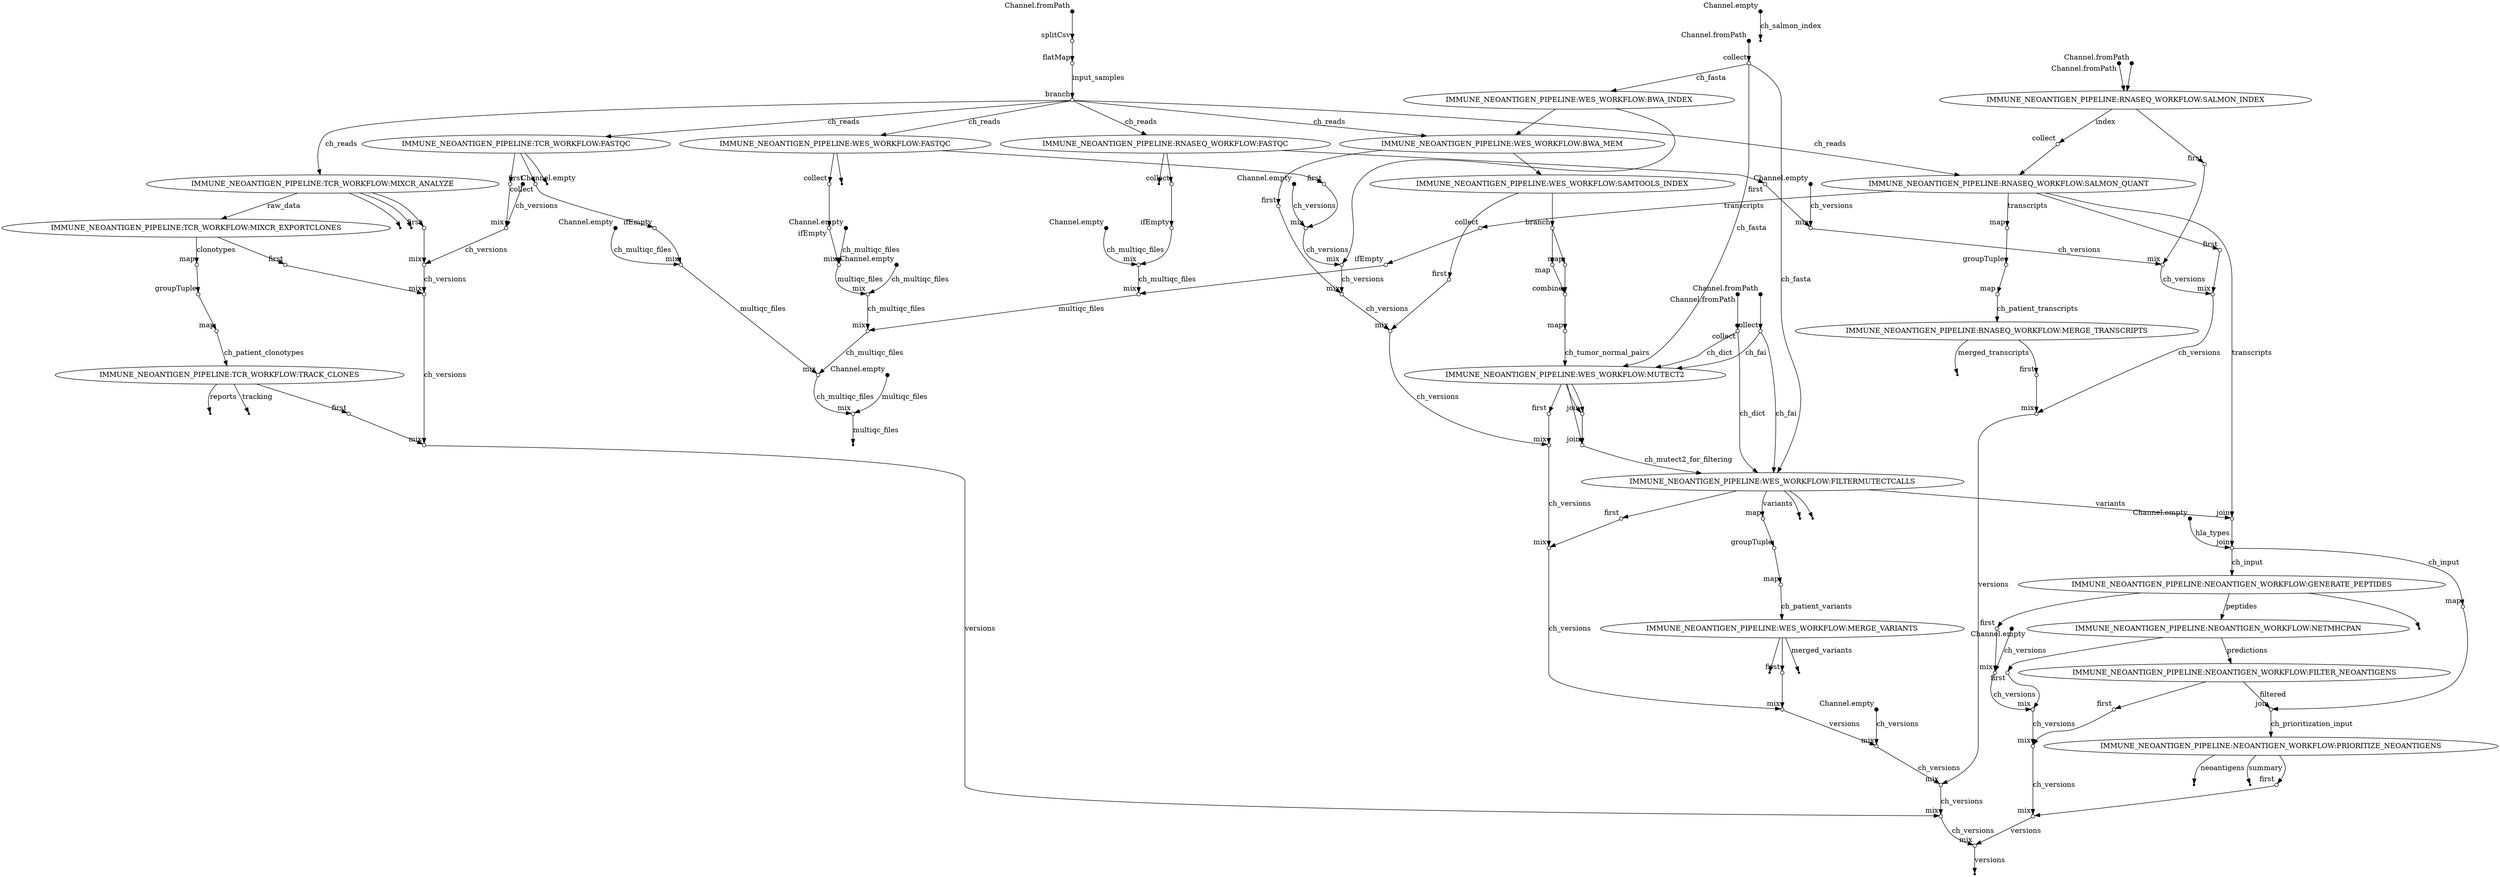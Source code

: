 digraph "pipeline_dag_20250709_225451" {
rankdir=TB;
v0 [shape=point,label="",fixedsize=true,width=0.1,xlabel="Channel.fromPath"];
v1 [shape=circle,label="",fixedsize=true,width=0.1,xlabel="splitCsv"];
v0 -> v1;

v1 [shape=circle,label="",fixedsize=true,width=0.1,xlabel="splitCsv"];
v2 [shape=circle,label="",fixedsize=true,width=0.1,xlabel="flatMap"];
v1 -> v2;

v2 [shape=circle,label="",fixedsize=true,width=0.1,xlabel="flatMap"];
v5 [shape=circle,label="",fixedsize=true,width=0.1,xlabel="branch"];
v2 -> v5 [label="input_samples"];

v3 [shape=point,label="",fixedsize=true,width=0.1,xlabel="Channel.empty"];
v53 [shape=circle,label="",fixedsize=true,width=0.1,xlabel="mix"];
v3 -> v53 [label="ch_versions"];

v4 [shape=point,label="",fixedsize=true,width=0.1,xlabel="Channel.empty"];
v54 [shape=circle,label="",fixedsize=true,width=0.1,xlabel="mix"];
v4 -> v54 [label="ch_multiqc_files"];

v5 [shape=circle,label="",fixedsize=true,width=0.1,xlabel="branch"];
v57 [label="IMMUNE_NEOANTIGEN_PIPELINE:RNASEQ_WORKFLOW:FASTQC"];
v5 -> v57 [label="ch_reads"];

v5 [shape=circle,label="",fixedsize=true,width=0.1,xlabel="branch"];
v14 [label="IMMUNE_NEOANTIGEN_PIPELINE:WES_WORKFLOW:FASTQC"];
v5 -> v14 [label="ch_reads"];

v5 [shape=circle,label="",fixedsize=true,width=0.1,xlabel="branch"];
v89 [label="IMMUNE_NEOANTIGEN_PIPELINE:TCR_WORKFLOW:FASTQC"];
v5 -> v89 [label="ch_reads"];

v6 [shape=point,label="",fixedsize=true,width=0.1,xlabel="Channel.empty"];
v17 [shape=circle,label="",fixedsize=true,width=0.1,xlabel="mix"];
v6 -> v17 [label="ch_versions"];

v7 [shape=point,label="",fixedsize=true,width=0.1,xlabel="Channel.empty"];
v20 [shape=circle,label="",fixedsize=true,width=0.1,xlabel="mix"];
v7 -> v20 [label="ch_multiqc_files"];

v8 [shape=point,label="",fixedsize=true,width=0.1,xlabel="Channel.fromPath"];
v9 [shape=circle,label="",fixedsize=true,width=0.1,xlabel="collect"];
v8 -> v9;

v9 [shape=circle,label="",fixedsize=true,width=0.1,xlabel="collect"];
v21 [label="IMMUNE_NEOANTIGEN_PIPELINE:WES_WORKFLOW:BWA_INDEX"];
v9 -> v21 [label="ch_fasta"];

v10 [shape=point,label="",fixedsize=true,width=0.1,xlabel="Channel.fromPath"];
v11 [shape=circle,label="",fixedsize=true,width=0.1,xlabel="collect"];
v10 -> v11;

v11 [shape=circle,label="",fixedsize=true,width=0.1,xlabel="collect"];
v34 [label="IMMUNE_NEOANTIGEN_PIPELINE:WES_WORKFLOW:MUTECT2"];
v11 -> v34 [label="ch_fai"];

v12 [shape=point,label="",fixedsize=true,width=0.1,xlabel="Channel.fromPath"];
v13 [shape=circle,label="",fixedsize=true,width=0.1,xlabel="collect"];
v12 -> v13;

v13 [shape=circle,label="",fixedsize=true,width=0.1,xlabel="collect"];
v34 [label="IMMUNE_NEOANTIGEN_PIPELINE:WES_WORKFLOW:MUTECT2"];
v13 -> v34 [label="ch_dict"];

v14 [label="IMMUNE_NEOANTIGEN_PIPELINE:WES_WORKFLOW:FASTQC"];
v15 [shape=point];
v14 -> v15;

v14 [label="IMMUNE_NEOANTIGEN_PIPELINE:WES_WORKFLOW:FASTQC"];
v18 [shape=circle,label="",fixedsize=true,width=0.1,xlabel="collect"];
v14 -> v18;

v14 [label="IMMUNE_NEOANTIGEN_PIPELINE:WES_WORKFLOW:FASTQC"];
v16 [shape=circle,label="",fixedsize=true,width=0.1,xlabel="first"];
v14 -> v16;

v16 [shape=circle,label="",fixedsize=true,width=0.1,xlabel="first"];
v17 [shape=circle,label="",fixedsize=true,width=0.1,xlabel="mix"];
v16 -> v17;

v17 [shape=circle,label="",fixedsize=true,width=0.1,xlabel="mix"];
v22 [shape=circle,label="",fixedsize=true,width=0.1,xlabel="mix"];
v17 -> v22 [label="ch_versions"];

v18 [shape=circle,label="",fixedsize=true,width=0.1,xlabel="collect"];
v19 [shape=circle,label="",fixedsize=true,width=0.1,xlabel="ifEmpty"];
v18 -> v19;

v19 [shape=circle,label="",fixedsize=true,width=0.1,xlabel="ifEmpty"];
v20 [shape=circle,label="",fixedsize=true,width=0.1,xlabel="mix"];
v19 -> v20;

v20 [shape=circle,label="",fixedsize=true,width=0.1,xlabel="mix"];
v54 [shape=circle,label="",fixedsize=true,width=0.1,xlabel="mix"];
v20 -> v54 [label="multiqc_files"];

v21 [label="IMMUNE_NEOANTIGEN_PIPELINE:WES_WORKFLOW:BWA_INDEX"];
v23 [label="IMMUNE_NEOANTIGEN_PIPELINE:WES_WORKFLOW:BWA_MEM"];
v21 -> v23;

v21 [label="IMMUNE_NEOANTIGEN_PIPELINE:WES_WORKFLOW:BWA_INDEX"];
v22 [shape=circle,label="",fixedsize=true,width=0.1,xlabel="mix"];
v21 -> v22;

v22 [shape=circle,label="",fixedsize=true,width=0.1,xlabel="mix"];
v25 [shape=circle,label="",fixedsize=true,width=0.1,xlabel="mix"];
v22 -> v25 [label="ch_versions"];

v5 [shape=circle,label="",fixedsize=true,width=0.1,xlabel="branch"];
v23 [label="IMMUNE_NEOANTIGEN_PIPELINE:WES_WORKFLOW:BWA_MEM"];
v5 -> v23 [label="ch_reads"];

v23 [label="IMMUNE_NEOANTIGEN_PIPELINE:WES_WORKFLOW:BWA_MEM"];
v26 [label="IMMUNE_NEOANTIGEN_PIPELINE:WES_WORKFLOW:SAMTOOLS_INDEX"];
v23 -> v26;

v23 [label="IMMUNE_NEOANTIGEN_PIPELINE:WES_WORKFLOW:BWA_MEM"];
v24 [shape=circle,label="",fixedsize=true,width=0.1,xlabel="first"];
v23 -> v24;

v24 [shape=circle,label="",fixedsize=true,width=0.1,xlabel="first"];
v25 [shape=circle,label="",fixedsize=true,width=0.1,xlabel="mix"];
v24 -> v25;

v25 [shape=circle,label="",fixedsize=true,width=0.1,xlabel="mix"];
v28 [shape=circle,label="",fixedsize=true,width=0.1,xlabel="mix"];
v25 -> v28 [label="ch_versions"];

v26 [label="IMMUNE_NEOANTIGEN_PIPELINE:WES_WORKFLOW:SAMTOOLS_INDEX"];
v29 [shape=circle,label="",fixedsize=true,width=0.1,xlabel="branch"];
v26 -> v29;

v26 [label="IMMUNE_NEOANTIGEN_PIPELINE:WES_WORKFLOW:SAMTOOLS_INDEX"];
v27 [shape=circle,label="",fixedsize=true,width=0.1,xlabel="first"];
v26 -> v27;

v27 [shape=circle,label="",fixedsize=true,width=0.1,xlabel="first"];
v28 [shape=circle,label="",fixedsize=true,width=0.1,xlabel="mix"];
v27 -> v28;

v28 [shape=circle,label="",fixedsize=true,width=0.1,xlabel="mix"];
v36 [shape=circle,label="",fixedsize=true,width=0.1,xlabel="mix"];
v28 -> v36 [label="ch_versions"];

v29 [shape=circle,label="",fixedsize=true,width=0.1,xlabel="branch"];
v30 [shape=circle,label="",fixedsize=true,width=0.1,xlabel="map"];
v29 -> v30;

v29 [shape=circle,label="",fixedsize=true,width=0.1,xlabel="branch"];
v31 [shape=circle,label="",fixedsize=true,width=0.1,xlabel="map"];
v29 -> v31;

v30 [shape=circle,label="",fixedsize=true,width=0.1,xlabel="map"];
v32 [shape=circle,label="",fixedsize=true,width=0.1,xlabel="combine"];
v30 -> v32;

v31 [shape=circle,label="",fixedsize=true,width=0.1,xlabel="map"];
v32 [shape=circle,label="",fixedsize=true,width=0.1,xlabel="combine"];
v31 -> v32;

v32 [shape=circle,label="",fixedsize=true,width=0.1,xlabel="combine"];
v33 [shape=circle,label="",fixedsize=true,width=0.1,xlabel="map"];
v32 -> v33;

v33 [shape=circle,label="",fixedsize=true,width=0.1,xlabel="map"];
v34 [label="IMMUNE_NEOANTIGEN_PIPELINE:WES_WORKFLOW:MUTECT2"];
v33 -> v34 [label="ch_tumor_normal_pairs"];

v9 [shape=circle,label="",fixedsize=true,width=0.1,xlabel="collect"];
v34 [label="IMMUNE_NEOANTIGEN_PIPELINE:WES_WORKFLOW:MUTECT2"];
v9 -> v34 [label="ch_fasta"];

v34 [label="IMMUNE_NEOANTIGEN_PIPELINE:WES_WORKFLOW:MUTECT2"];
v37 [shape=circle,label="",fixedsize=true,width=0.1,xlabel="join"];
v34 -> v37;

v34 [label="IMMUNE_NEOANTIGEN_PIPELINE:WES_WORKFLOW:MUTECT2"];
v37 [shape=circle,label="",fixedsize=true,width=0.1,xlabel="join"];
v34 -> v37;

v34 [label="IMMUNE_NEOANTIGEN_PIPELINE:WES_WORKFLOW:MUTECT2"];
v38 [shape=circle,label="",fixedsize=true,width=0.1,xlabel="join"];
v34 -> v38;

v34 [label="IMMUNE_NEOANTIGEN_PIPELINE:WES_WORKFLOW:MUTECT2"];
v35 [shape=circle,label="",fixedsize=true,width=0.1,xlabel="first"];
v34 -> v35;

v35 [shape=circle,label="",fixedsize=true,width=0.1,xlabel="first"];
v36 [shape=circle,label="",fixedsize=true,width=0.1,xlabel="mix"];
v35 -> v36;

v36 [shape=circle,label="",fixedsize=true,width=0.1,xlabel="mix"];
v43 [shape=circle,label="",fixedsize=true,width=0.1,xlabel="mix"];
v36 -> v43 [label="ch_versions"];

v37 [shape=circle,label="",fixedsize=true,width=0.1,xlabel="join"];
v38 [shape=circle,label="",fixedsize=true,width=0.1,xlabel="join"];
v37 -> v38;

v38 [shape=circle,label="",fixedsize=true,width=0.1,xlabel="join"];
v39 [label="IMMUNE_NEOANTIGEN_PIPELINE:WES_WORKFLOW:FILTERMUTECTCALLS"];
v38 -> v39 [label="ch_mutect2_for_filtering"];

v9 [shape=circle,label="",fixedsize=true,width=0.1,xlabel="collect"];
v39 [label="IMMUNE_NEOANTIGEN_PIPELINE:WES_WORKFLOW:FILTERMUTECTCALLS"];
v9 -> v39 [label="ch_fasta"];

v11 [shape=circle,label="",fixedsize=true,width=0.1,xlabel="collect"];
v39 [label="IMMUNE_NEOANTIGEN_PIPELINE:WES_WORKFLOW:FILTERMUTECTCALLS"];
v11 -> v39 [label="ch_fai"];

v13 [shape=circle,label="",fixedsize=true,width=0.1,xlabel="collect"];
v39 [label="IMMUNE_NEOANTIGEN_PIPELINE:WES_WORKFLOW:FILTERMUTECTCALLS"];
v13 -> v39 [label="ch_dict"];

v39 [label="IMMUNE_NEOANTIGEN_PIPELINE:WES_WORKFLOW:FILTERMUTECTCALLS"];
v45 [shape=circle,label="",fixedsize=true,width=0.1,xlabel="map"];
v39 -> v45 [label="variants"];

v39 [label="IMMUNE_NEOANTIGEN_PIPELINE:WES_WORKFLOW:FILTERMUTECTCALLS"];
v41 [shape=point];
v39 -> v41;

v39 [label="IMMUNE_NEOANTIGEN_PIPELINE:WES_WORKFLOW:FILTERMUTECTCALLS"];
v40 [shape=point];
v39 -> v40;

v39 [label="IMMUNE_NEOANTIGEN_PIPELINE:WES_WORKFLOW:FILTERMUTECTCALLS"];
v42 [shape=circle,label="",fixedsize=true,width=0.1,xlabel="first"];
v39 -> v42;

v42 [shape=circle,label="",fixedsize=true,width=0.1,xlabel="first"];
v43 [shape=circle,label="",fixedsize=true,width=0.1,xlabel="mix"];
v42 -> v43;

v43 [shape=circle,label="",fixedsize=true,width=0.1,xlabel="mix"];
v52 [shape=circle,label="",fixedsize=true,width=0.1,xlabel="mix"];
v43 -> v52 [label="ch_versions"];

v44 [shape=point,label="",fixedsize=true,width=0.1,xlabel="Channel.empty"];
v115 [shape=circle,label="",fixedsize=true,width=0.1,xlabel="join"];
v44 -> v115 [label="hla_types"];

v45 [shape=circle,label="",fixedsize=true,width=0.1,xlabel="map"];
v46 [shape=circle,label="",fixedsize=true,width=0.1,xlabel="groupTuple"];
v45 -> v46;

v46 [shape=circle,label="",fixedsize=true,width=0.1,xlabel="groupTuple"];
v47 [shape=circle,label="",fixedsize=true,width=0.1,xlabel="map"];
v46 -> v47;

v47 [shape=circle,label="",fixedsize=true,width=0.1,xlabel="map"];
v48 [label="IMMUNE_NEOANTIGEN_PIPELINE:WES_WORKFLOW:MERGE_VARIANTS"];
v47 -> v48 [label="ch_patient_variants"];

v48 [label="IMMUNE_NEOANTIGEN_PIPELINE:WES_WORKFLOW:MERGE_VARIANTS"];
v50 [shape=point];
v48 -> v50 [label="merged_variants"];

v48 [label="IMMUNE_NEOANTIGEN_PIPELINE:WES_WORKFLOW:MERGE_VARIANTS"];
v49 [shape=point];
v48 -> v49;

v48 [label="IMMUNE_NEOANTIGEN_PIPELINE:WES_WORKFLOW:MERGE_VARIANTS"];
v51 [shape=circle,label="",fixedsize=true,width=0.1,xlabel="first"];
v48 -> v51;

v51 [shape=circle,label="",fixedsize=true,width=0.1,xlabel="first"];
v52 [shape=circle,label="",fixedsize=true,width=0.1,xlabel="mix"];
v51 -> v52;

v52 [shape=circle,label="",fixedsize=true,width=0.1,xlabel="mix"];
v53 [shape=circle,label="",fixedsize=true,width=0.1,xlabel="mix"];
v52 -> v53 [label="versions"];

v53 [shape=circle,label="",fixedsize=true,width=0.1,xlabel="mix"];
v85 [shape=circle,label="",fixedsize=true,width=0.1,xlabel="mix"];
v53 -> v85 [label="ch_versions"];

v54 [shape=circle,label="",fixedsize=true,width=0.1,xlabel="mix"];
v86 [shape=circle,label="",fixedsize=true,width=0.1,xlabel="mix"];
v54 -> v86 [label="ch_multiqc_files"];

v55 [shape=point,label="",fixedsize=true,width=0.1,xlabel="Channel.empty"];
v60 [shape=circle,label="",fixedsize=true,width=0.1,xlabel="mix"];
v55 -> v60 [label="ch_versions"];

v56 [shape=point,label="",fixedsize=true,width=0.1,xlabel="Channel.empty"];
v63 [shape=circle,label="",fixedsize=true,width=0.1,xlabel="mix"];
v56 -> v63 [label="ch_multiqc_files"];

v57 [label="IMMUNE_NEOANTIGEN_PIPELINE:RNASEQ_WORKFLOW:FASTQC"];
v58 [shape=point];
v57 -> v58;

v57 [label="IMMUNE_NEOANTIGEN_PIPELINE:RNASEQ_WORKFLOW:FASTQC"];
v61 [shape=circle,label="",fixedsize=true,width=0.1,xlabel="collect"];
v57 -> v61;

v57 [label="IMMUNE_NEOANTIGEN_PIPELINE:RNASEQ_WORKFLOW:FASTQC"];
v59 [shape=circle,label="",fixedsize=true,width=0.1,xlabel="first"];
v57 -> v59;

v59 [shape=circle,label="",fixedsize=true,width=0.1,xlabel="first"];
v60 [shape=circle,label="",fixedsize=true,width=0.1,xlabel="mix"];
v59 -> v60;

v60 [shape=circle,label="",fixedsize=true,width=0.1,xlabel="mix"];
v70 [shape=circle,label="",fixedsize=true,width=0.1,xlabel="mix"];
v60 -> v70 [label="ch_versions"];

v61 [shape=circle,label="",fixedsize=true,width=0.1,xlabel="collect"];
v62 [shape=circle,label="",fixedsize=true,width=0.1,xlabel="ifEmpty"];
v61 -> v62;

v62 [shape=circle,label="",fixedsize=true,width=0.1,xlabel="ifEmpty"];
v63 [shape=circle,label="",fixedsize=true,width=0.1,xlabel="mix"];
v62 -> v63;

v63 [shape=circle,label="",fixedsize=true,width=0.1,xlabel="mix"];
v77 [shape=circle,label="",fixedsize=true,width=0.1,xlabel="mix"];
v63 -> v77 [label="ch_multiqc_files"];

v64 [shape=point,label="",fixedsize=true,width=0.1,xlabel="Channel.empty"];
v65 [shape=point];
v64 -> v65 [label="ch_salmon_index"];

v66 [shape=point,label="",fixedsize=true,width=0.1,xlabel="Channel.fromPath"];
v68 [label="IMMUNE_NEOANTIGEN_PIPELINE:RNASEQ_WORKFLOW:SALMON_INDEX"];
v66 -> v68;

v67 [shape=point,label="",fixedsize=true,width=0.1,xlabel="Channel.fromPath"];
v68 [label="IMMUNE_NEOANTIGEN_PIPELINE:RNASEQ_WORKFLOW:SALMON_INDEX"];
v67 -> v68;

v68 [label="IMMUNE_NEOANTIGEN_PIPELINE:RNASEQ_WORKFLOW:SALMON_INDEX"];
v71 [shape=circle,label="",fixedsize=true,width=0.1,xlabel="collect"];
v68 -> v71 [label="index"];

v68 [label="IMMUNE_NEOANTIGEN_PIPELINE:RNASEQ_WORKFLOW:SALMON_INDEX"];
v69 [shape=circle,label="",fixedsize=true,width=0.1,xlabel="first"];
v68 -> v69;

v69 [shape=circle,label="",fixedsize=true,width=0.1,xlabel="first"];
v70 [shape=circle,label="",fixedsize=true,width=0.1,xlabel="mix"];
v69 -> v70;

v70 [shape=circle,label="",fixedsize=true,width=0.1,xlabel="mix"];
v74 [shape=circle,label="",fixedsize=true,width=0.1,xlabel="mix"];
v70 -> v74 [label="ch_versions"];

v71 [shape=circle,label="",fixedsize=true,width=0.1,xlabel="collect"];
v72 [label="IMMUNE_NEOANTIGEN_PIPELINE:RNASEQ_WORKFLOW:SALMON_QUANT"];
v71 -> v72;

v5 [shape=circle,label="",fixedsize=true,width=0.1,xlabel="branch"];
v72 [label="IMMUNE_NEOANTIGEN_PIPELINE:RNASEQ_WORKFLOW:SALMON_QUANT"];
v5 -> v72 [label="ch_reads"];

v72 [label="IMMUNE_NEOANTIGEN_PIPELINE:RNASEQ_WORKFLOW:SALMON_QUANT"];
v75 [shape=circle,label="",fixedsize=true,width=0.1,xlabel="collect"];
v72 -> v75 [label="transcripts"];

v72 [label="IMMUNE_NEOANTIGEN_PIPELINE:RNASEQ_WORKFLOW:SALMON_QUANT"];
v73 [shape=circle,label="",fixedsize=true,width=0.1,xlabel="first"];
v72 -> v73;

v73 [shape=circle,label="",fixedsize=true,width=0.1,xlabel="first"];
v74 [shape=circle,label="",fixedsize=true,width=0.1,xlabel="mix"];
v73 -> v74;

v74 [shape=circle,label="",fixedsize=true,width=0.1,xlabel="mix"];
v84 [shape=circle,label="",fixedsize=true,width=0.1,xlabel="mix"];
v74 -> v84 [label="ch_versions"];

v75 [shape=circle,label="",fixedsize=true,width=0.1,xlabel="collect"];
v76 [shape=circle,label="",fixedsize=true,width=0.1,xlabel="ifEmpty"];
v75 -> v76;

v76 [shape=circle,label="",fixedsize=true,width=0.1,xlabel="ifEmpty"];
v77 [shape=circle,label="",fixedsize=true,width=0.1,xlabel="mix"];
v76 -> v77;

v77 [shape=circle,label="",fixedsize=true,width=0.1,xlabel="mix"];
v86 [shape=circle,label="",fixedsize=true,width=0.1,xlabel="mix"];
v77 -> v86 [label="multiqc_files"];

v72 [label="IMMUNE_NEOANTIGEN_PIPELINE:RNASEQ_WORKFLOW:SALMON_QUANT"];
v78 [shape=circle,label="",fixedsize=true,width=0.1,xlabel="map"];
v72 -> v78 [label="transcripts"];

v78 [shape=circle,label="",fixedsize=true,width=0.1,xlabel="map"];
v79 [shape=circle,label="",fixedsize=true,width=0.1,xlabel="groupTuple"];
v78 -> v79;

v79 [shape=circle,label="",fixedsize=true,width=0.1,xlabel="groupTuple"];
v80 [shape=circle,label="",fixedsize=true,width=0.1,xlabel="map"];
v79 -> v80;

v80 [shape=circle,label="",fixedsize=true,width=0.1,xlabel="map"];
v81 [label="IMMUNE_NEOANTIGEN_PIPELINE:RNASEQ_WORKFLOW:MERGE_TRANSCRIPTS"];
v80 -> v81 [label="ch_patient_transcripts"];

v81 [label="IMMUNE_NEOANTIGEN_PIPELINE:RNASEQ_WORKFLOW:MERGE_TRANSCRIPTS"];
v82 [shape=point];
v81 -> v82 [label="merged_transcripts"];

v81 [label="IMMUNE_NEOANTIGEN_PIPELINE:RNASEQ_WORKFLOW:MERGE_TRANSCRIPTS"];
v83 [shape=circle,label="",fixedsize=true,width=0.1,xlabel="first"];
v81 -> v83;

v83 [shape=circle,label="",fixedsize=true,width=0.1,xlabel="first"];
v84 [shape=circle,label="",fixedsize=true,width=0.1,xlabel="mix"];
v83 -> v84;

v84 [shape=circle,label="",fixedsize=true,width=0.1,xlabel="mix"];
v85 [shape=circle,label="",fixedsize=true,width=0.1,xlabel="mix"];
v84 -> v85 [label="versions"];

v85 [shape=circle,label="",fixedsize=true,width=0.1,xlabel="mix"];
v112 [shape=circle,label="",fixedsize=true,width=0.1,xlabel="mix"];
v85 -> v112 [label="ch_versions"];

v86 [shape=circle,label="",fixedsize=true,width=0.1,xlabel="mix"];
v113 [shape=circle,label="",fixedsize=true,width=0.1,xlabel="mix"];
v86 -> v113 [label="ch_multiqc_files"];

v87 [shape=point,label="",fixedsize=true,width=0.1,xlabel="Channel.empty"];
v92 [shape=circle,label="",fixedsize=true,width=0.1,xlabel="mix"];
v87 -> v92 [label="ch_versions"];

v88 [shape=point,label="",fixedsize=true,width=0.1,xlabel="Channel.empty"];
v95 [shape=circle,label="",fixedsize=true,width=0.1,xlabel="mix"];
v88 -> v95 [label="ch_multiqc_files"];

v89 [label="IMMUNE_NEOANTIGEN_PIPELINE:TCR_WORKFLOW:FASTQC"];
v90 [shape=point];
v89 -> v90;

v89 [label="IMMUNE_NEOANTIGEN_PIPELINE:TCR_WORKFLOW:FASTQC"];
v93 [shape=circle,label="",fixedsize=true,width=0.1,xlabel="collect"];
v89 -> v93;

v89 [label="IMMUNE_NEOANTIGEN_PIPELINE:TCR_WORKFLOW:FASTQC"];
v91 [shape=circle,label="",fixedsize=true,width=0.1,xlabel="first"];
v89 -> v91;

v91 [shape=circle,label="",fixedsize=true,width=0.1,xlabel="first"];
v92 [shape=circle,label="",fixedsize=true,width=0.1,xlabel="mix"];
v91 -> v92;

v92 [shape=circle,label="",fixedsize=true,width=0.1,xlabel="mix"];
v100 [shape=circle,label="",fixedsize=true,width=0.1,xlabel="mix"];
v92 -> v100 [label="ch_versions"];

v93 [shape=circle,label="",fixedsize=true,width=0.1,xlabel="collect"];
v94 [shape=circle,label="",fixedsize=true,width=0.1,xlabel="ifEmpty"];
v93 -> v94;

v94 [shape=circle,label="",fixedsize=true,width=0.1,xlabel="ifEmpty"];
v95 [shape=circle,label="",fixedsize=true,width=0.1,xlabel="mix"];
v94 -> v95;

v95 [shape=circle,label="",fixedsize=true,width=0.1,xlabel="mix"];
v113 [shape=circle,label="",fixedsize=true,width=0.1,xlabel="mix"];
v95 -> v113 [label="multiqc_files"];

v5 [shape=circle,label="",fixedsize=true,width=0.1,xlabel="branch"];
v96 [label="IMMUNE_NEOANTIGEN_PIPELINE:TCR_WORKFLOW:MIXCR_ANALYZE"];
v5 -> v96 [label="ch_reads"];

v96 [label="IMMUNE_NEOANTIGEN_PIPELINE:TCR_WORKFLOW:MIXCR_ANALYZE"];
v101 [label="IMMUNE_NEOANTIGEN_PIPELINE:TCR_WORKFLOW:MIXCR_EXPORTCLONES"];
v96 -> v101 [label="raw_data"];

v96 [label="IMMUNE_NEOANTIGEN_PIPELINE:TCR_WORKFLOW:MIXCR_ANALYZE"];
v98 [shape=point];
v96 -> v98;

v96 [label="IMMUNE_NEOANTIGEN_PIPELINE:TCR_WORKFLOW:MIXCR_ANALYZE"];
v97 [shape=point];
v96 -> v97;

v96 [label="IMMUNE_NEOANTIGEN_PIPELINE:TCR_WORKFLOW:MIXCR_ANALYZE"];
v99 [shape=circle,label="",fixedsize=true,width=0.1,xlabel="first"];
v96 -> v99;

v99 [shape=circle,label="",fixedsize=true,width=0.1,xlabel="first"];
v100 [shape=circle,label="",fixedsize=true,width=0.1,xlabel="mix"];
v99 -> v100;

v100 [shape=circle,label="",fixedsize=true,width=0.1,xlabel="mix"];
v103 [shape=circle,label="",fixedsize=true,width=0.1,xlabel="mix"];
v100 -> v103 [label="ch_versions"];

v101 [label="IMMUNE_NEOANTIGEN_PIPELINE:TCR_WORKFLOW:MIXCR_EXPORTCLONES"];
v104 [shape=circle,label="",fixedsize=true,width=0.1,xlabel="map"];
v101 -> v104 [label="clonotypes"];

v101 [label="IMMUNE_NEOANTIGEN_PIPELINE:TCR_WORKFLOW:MIXCR_EXPORTCLONES"];
v102 [shape=circle,label="",fixedsize=true,width=0.1,xlabel="first"];
v101 -> v102;

v102 [shape=circle,label="",fixedsize=true,width=0.1,xlabel="first"];
v103 [shape=circle,label="",fixedsize=true,width=0.1,xlabel="mix"];
v102 -> v103;

v103 [shape=circle,label="",fixedsize=true,width=0.1,xlabel="mix"];
v111 [shape=circle,label="",fixedsize=true,width=0.1,xlabel="mix"];
v103 -> v111 [label="ch_versions"];

v104 [shape=circle,label="",fixedsize=true,width=0.1,xlabel="map"];
v105 [shape=circle,label="",fixedsize=true,width=0.1,xlabel="groupTuple"];
v104 -> v105;

v105 [shape=circle,label="",fixedsize=true,width=0.1,xlabel="groupTuple"];
v106 [shape=circle,label="",fixedsize=true,width=0.1,xlabel="map"];
v105 -> v106;

v106 [shape=circle,label="",fixedsize=true,width=0.1,xlabel="map"];
v107 [label="IMMUNE_NEOANTIGEN_PIPELINE:TCR_WORKFLOW:TRACK_CLONES"];
v106 -> v107 [label="ch_patient_clonotypes"];

v107 [label="IMMUNE_NEOANTIGEN_PIPELINE:TCR_WORKFLOW:TRACK_CLONES"];
v109 [shape=point];
v107 -> v109 [label="tracking"];

v107 [label="IMMUNE_NEOANTIGEN_PIPELINE:TCR_WORKFLOW:TRACK_CLONES"];
v108 [shape=point];
v107 -> v108 [label="reports"];

v107 [label="IMMUNE_NEOANTIGEN_PIPELINE:TCR_WORKFLOW:TRACK_CLONES"];
v110 [shape=circle,label="",fixedsize=true,width=0.1,xlabel="first"];
v107 -> v110;

v110 [shape=circle,label="",fixedsize=true,width=0.1,xlabel="first"];
v111 [shape=circle,label="",fixedsize=true,width=0.1,xlabel="mix"];
v110 -> v111;

v111 [shape=circle,label="",fixedsize=true,width=0.1,xlabel="mix"];
v112 [shape=circle,label="",fixedsize=true,width=0.1,xlabel="mix"];
v111 -> v112 [label="versions"];

v112 [shape=circle,label="",fixedsize=true,width=0.1,xlabel="mix"];
v135 [shape=circle,label="",fixedsize=true,width=0.1,xlabel="mix"];
v112 -> v135 [label="ch_versions"];

v113 [shape=circle,label="",fixedsize=true,width=0.1,xlabel="mix"];
v137 [shape=circle,label="",fixedsize=true,width=0.1,xlabel="mix"];
v113 -> v137 [label="ch_multiqc_files"];

v39 [label="IMMUNE_NEOANTIGEN_PIPELINE:WES_WORKFLOW:FILTERMUTECTCALLS"];
v114 [shape=circle,label="",fixedsize=true,width=0.1,xlabel="join"];
v39 -> v114 [label="variants"];

v72 [label="IMMUNE_NEOANTIGEN_PIPELINE:RNASEQ_WORKFLOW:SALMON_QUANT"];
v114 [shape=circle,label="",fixedsize=true,width=0.1,xlabel="join"];
v72 -> v114 [label="transcripts"];

v114 [shape=circle,label="",fixedsize=true,width=0.1,xlabel="join"];
v115 [shape=circle,label="",fixedsize=true,width=0.1,xlabel="join"];
v114 -> v115;

v115 [shape=circle,label="",fixedsize=true,width=0.1,xlabel="join"];
v118 [label="IMMUNE_NEOANTIGEN_PIPELINE:NEOANTIGEN_WORKFLOW:GENERATE_PEPTIDES"];
v115 -> v118 [label="ch_input"];

v116 [shape=point,label="",fixedsize=true,width=0.1,xlabel="Channel.empty"];
v121 [shape=circle,label="",fixedsize=true,width=0.1,xlabel="mix"];
v116 -> v121 [label="ch_versions"];

v117 [shape=point,label="",fixedsize=true,width=0.1,xlabel="Channel.empty"];
v137 [shape=circle,label="",fixedsize=true,width=0.1,xlabel="mix"];
v117 -> v137 [label="multiqc_files"];

v118 [label="IMMUNE_NEOANTIGEN_PIPELINE:NEOANTIGEN_WORKFLOW:GENERATE_PEPTIDES"];
v122 [label="IMMUNE_NEOANTIGEN_PIPELINE:NEOANTIGEN_WORKFLOW:NETMHCPAN"];
v118 -> v122 [label="peptides"];

v118 [label="IMMUNE_NEOANTIGEN_PIPELINE:NEOANTIGEN_WORKFLOW:GENERATE_PEPTIDES"];
v119 [shape=point];
v118 -> v119;

v118 [label="IMMUNE_NEOANTIGEN_PIPELINE:NEOANTIGEN_WORKFLOW:GENERATE_PEPTIDES"];
v120 [shape=circle,label="",fixedsize=true,width=0.1,xlabel="first"];
v118 -> v120;

v120 [shape=circle,label="",fixedsize=true,width=0.1,xlabel="first"];
v121 [shape=circle,label="",fixedsize=true,width=0.1,xlabel="mix"];
v120 -> v121;

v121 [shape=circle,label="",fixedsize=true,width=0.1,xlabel="mix"];
v124 [shape=circle,label="",fixedsize=true,width=0.1,xlabel="mix"];
v121 -> v124 [label="ch_versions"];

v122 [label="IMMUNE_NEOANTIGEN_PIPELINE:NEOANTIGEN_WORKFLOW:NETMHCPAN"];
v125 [label="IMMUNE_NEOANTIGEN_PIPELINE:NEOANTIGEN_WORKFLOW:FILTER_NEOANTIGENS"];
v122 -> v125 [label="predictions"];

v122 [label="IMMUNE_NEOANTIGEN_PIPELINE:NEOANTIGEN_WORKFLOW:NETMHCPAN"];
v123 [shape=circle,label="",fixedsize=true,width=0.1,xlabel="first"];
v122 -> v123;

v123 [shape=circle,label="",fixedsize=true,width=0.1,xlabel="first"];
v124 [shape=circle,label="",fixedsize=true,width=0.1,xlabel="mix"];
v123 -> v124;

v124 [shape=circle,label="",fixedsize=true,width=0.1,xlabel="mix"];
v127 [shape=circle,label="",fixedsize=true,width=0.1,xlabel="mix"];
v124 -> v127 [label="ch_versions"];

v125 [label="IMMUNE_NEOANTIGEN_PIPELINE:NEOANTIGEN_WORKFLOW:FILTER_NEOANTIGENS"];
v129 [shape=circle,label="",fixedsize=true,width=0.1,xlabel="join"];
v125 -> v129 [label="filtered"];

v125 [label="IMMUNE_NEOANTIGEN_PIPELINE:NEOANTIGEN_WORKFLOW:FILTER_NEOANTIGENS"];
v126 [shape=circle,label="",fixedsize=true,width=0.1,xlabel="first"];
v125 -> v126;

v126 [shape=circle,label="",fixedsize=true,width=0.1,xlabel="first"];
v127 [shape=circle,label="",fixedsize=true,width=0.1,xlabel="mix"];
v126 -> v127;

v127 [shape=circle,label="",fixedsize=true,width=0.1,xlabel="mix"];
v134 [shape=circle,label="",fixedsize=true,width=0.1,xlabel="mix"];
v127 -> v134 [label="ch_versions"];

v115 [shape=circle,label="",fixedsize=true,width=0.1,xlabel="join"];
v128 [shape=circle,label="",fixedsize=true,width=0.1,xlabel="map"];
v115 -> v128 [label="ch_input"];

v128 [shape=circle,label="",fixedsize=true,width=0.1,xlabel="map"];
v129 [shape=circle,label="",fixedsize=true,width=0.1,xlabel="join"];
v128 -> v129;

v129 [shape=circle,label="",fixedsize=true,width=0.1,xlabel="join"];
v130 [label="IMMUNE_NEOANTIGEN_PIPELINE:NEOANTIGEN_WORKFLOW:PRIORITIZE_NEOANTIGENS"];
v129 -> v130 [label="ch_prioritization_input"];

v130 [label="IMMUNE_NEOANTIGEN_PIPELINE:NEOANTIGEN_WORKFLOW:PRIORITIZE_NEOANTIGENS"];
v132 [shape=point];
v130 -> v132 [label="neoantigens"];

v130 [label="IMMUNE_NEOANTIGEN_PIPELINE:NEOANTIGEN_WORKFLOW:PRIORITIZE_NEOANTIGENS"];
v131 [shape=point];
v130 -> v131 [label="summary"];

v130 [label="IMMUNE_NEOANTIGEN_PIPELINE:NEOANTIGEN_WORKFLOW:PRIORITIZE_NEOANTIGENS"];
v133 [shape=circle,label="",fixedsize=true,width=0.1,xlabel="first"];
v130 -> v133;

v133 [shape=circle,label="",fixedsize=true,width=0.1,xlabel="first"];
v134 [shape=circle,label="",fixedsize=true,width=0.1,xlabel="mix"];
v133 -> v134;

v134 [shape=circle,label="",fixedsize=true,width=0.1,xlabel="mix"];
v135 [shape=circle,label="",fixedsize=true,width=0.1,xlabel="mix"];
v134 -> v135 [label="versions"];

v135 [shape=circle,label="",fixedsize=true,width=0.1,xlabel="mix"];
v136 [shape=point];
v135 -> v136 [label="versions"];

v137 [shape=circle,label="",fixedsize=true,width=0.1,xlabel="mix"];
v138 [shape=point];
v137 -> v138 [label="multiqc_files"];

}
